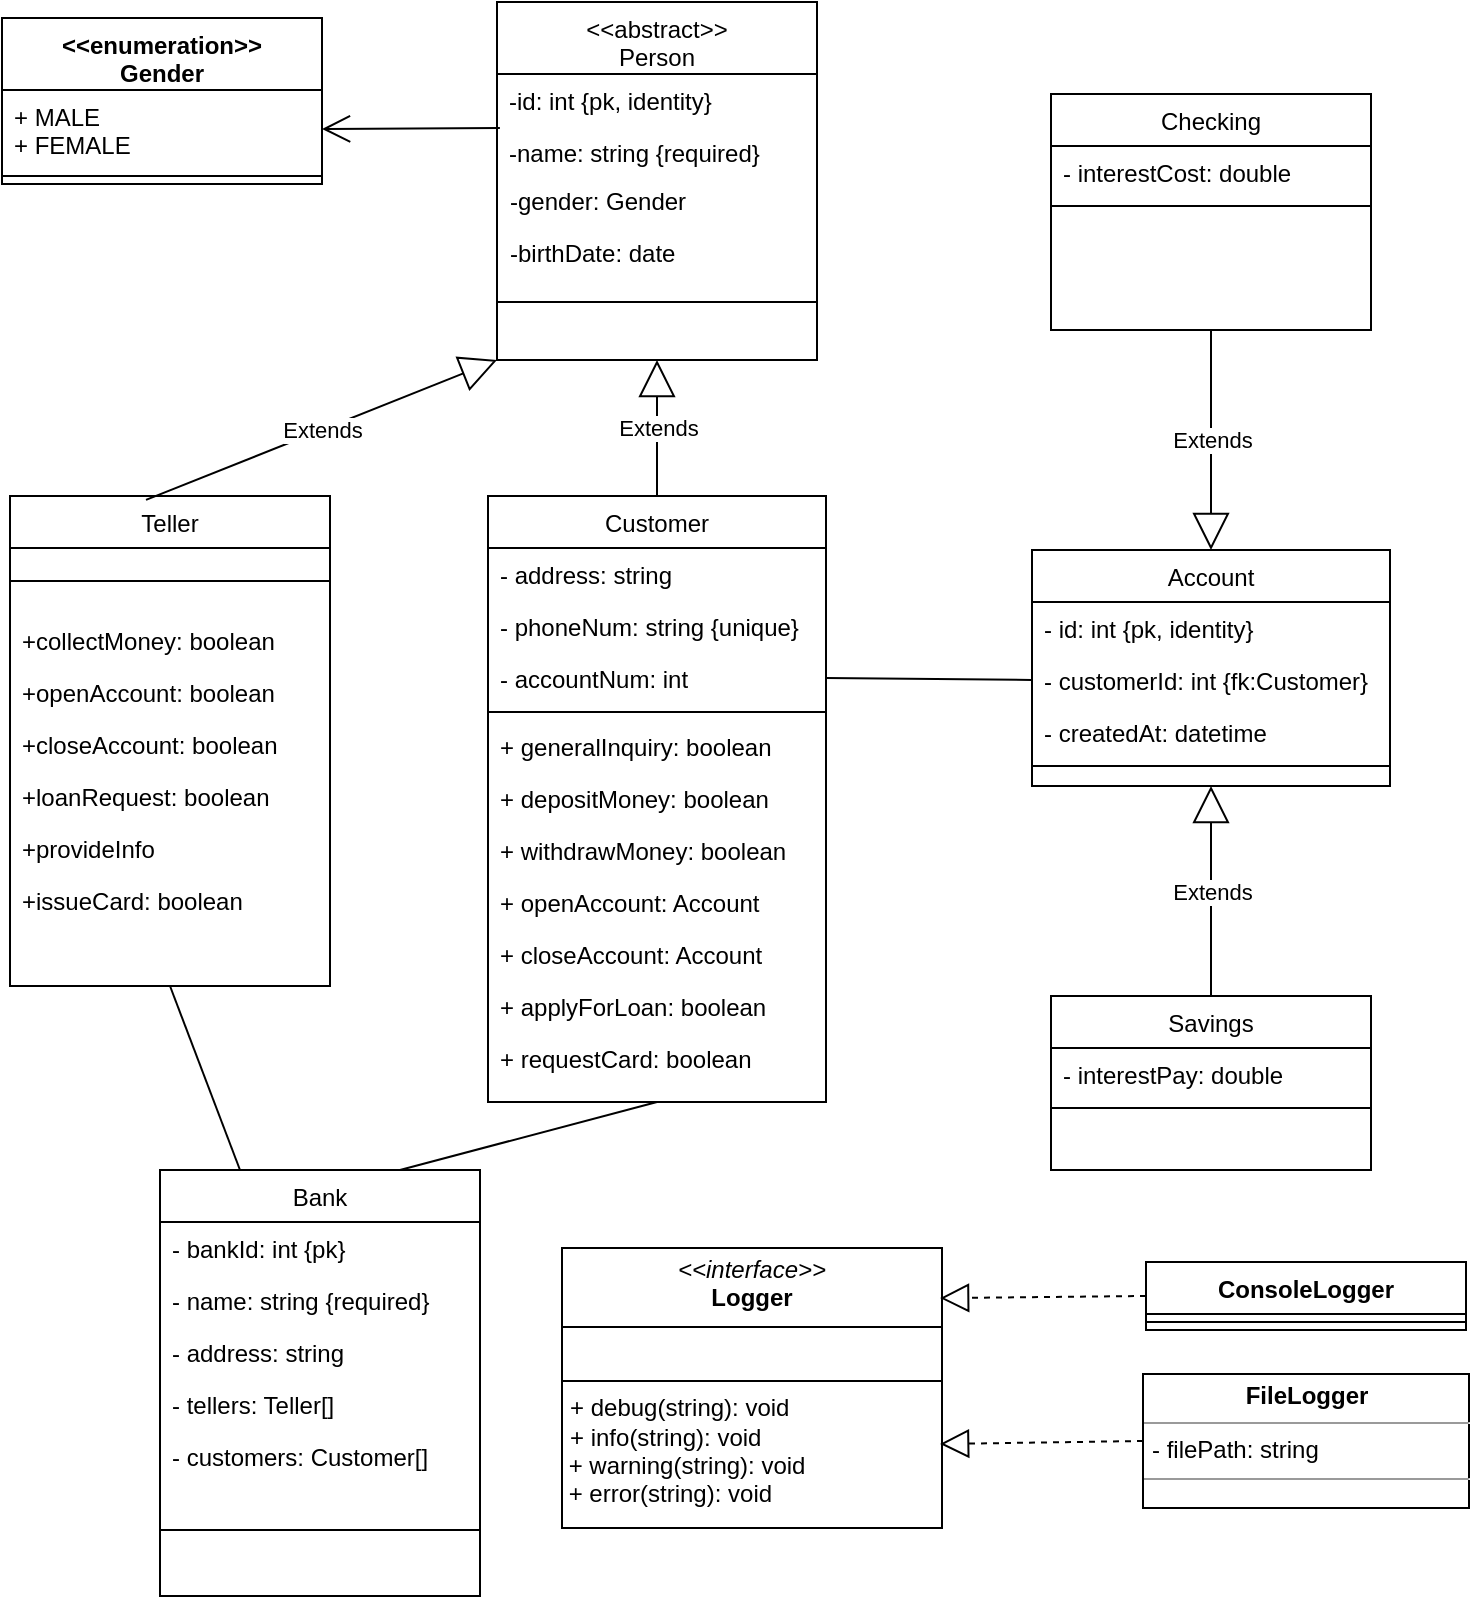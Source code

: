 <mxfile version="22.1.22" type="embed">
  <diagram id="C5RBs43oDa-KdzZeNtuy" name="Page-1">
    <mxGraphModel dx="896" dy="746" grid="0" gridSize="10" guides="1" tooltips="1" connect="1" arrows="1" fold="1" page="1" pageScale="1" pageWidth="827" pageHeight="1169" math="0" shadow="0">
      <root>
        <mxCell id="WIyWlLk6GJQsqaUBKTNV-0" />
        <mxCell id="WIyWlLk6GJQsqaUBKTNV-1" parent="WIyWlLk6GJQsqaUBKTNV-0" />
        <mxCell id="zkfFHV4jXpPFQw0GAbJ--0" value="Teller" style="swimlane;fontStyle=0;align=center;verticalAlign=top;childLayout=stackLayout;horizontal=1;startSize=26;horizontalStack=0;resizeParent=1;resizeLast=0;collapsible=1;marginBottom=0;rounded=0;shadow=0;strokeWidth=1;" parent="WIyWlLk6GJQsqaUBKTNV-1" vertex="1">
          <mxGeometry x="36" y="267" width="160" height="245" as="geometry">
            <mxRectangle x="230" y="140" width="160" height="26" as="alternateBounds" />
          </mxGeometry>
        </mxCell>
        <mxCell id="zkfFHV4jXpPFQw0GAbJ--4" value="" style="line;html=1;strokeWidth=1;align=left;verticalAlign=middle;spacingTop=-1;spacingLeft=3;spacingRight=3;rotatable=0;labelPosition=right;points=[];portConstraint=eastwest;" parent="zkfFHV4jXpPFQw0GAbJ--0" vertex="1">
          <mxGeometry y="26" width="160" height="33" as="geometry" />
        </mxCell>
        <mxCell id="zkfFHV4jXpPFQw0GAbJ--5" value="+collectMoney: boolean" style="text;align=left;verticalAlign=top;spacingLeft=4;spacingRight=4;overflow=hidden;rotatable=0;points=[[0,0.5],[1,0.5]];portConstraint=eastwest;" parent="zkfFHV4jXpPFQw0GAbJ--0" vertex="1">
          <mxGeometry y="59" width="160" height="26" as="geometry" />
        </mxCell>
        <mxCell id="2JxM8UlmAFkqMBroLjRq-3" value="+openAccount: boolean" style="text;align=left;verticalAlign=top;spacingLeft=4;spacingRight=4;overflow=hidden;rotatable=0;points=[[0,0.5],[1,0.5]];portConstraint=eastwest;" parent="zkfFHV4jXpPFQw0GAbJ--0" vertex="1">
          <mxGeometry y="85" width="160" height="26" as="geometry" />
        </mxCell>
        <mxCell id="2JxM8UlmAFkqMBroLjRq-4" value="+closeAccount: boolean" style="text;align=left;verticalAlign=top;spacingLeft=4;spacingRight=4;overflow=hidden;rotatable=0;points=[[0,0.5],[1,0.5]];portConstraint=eastwest;" parent="zkfFHV4jXpPFQw0GAbJ--0" vertex="1">
          <mxGeometry y="111" width="160" height="26" as="geometry" />
        </mxCell>
        <mxCell id="2JxM8UlmAFkqMBroLjRq-5" value="+loanRequest: boolean" style="text;align=left;verticalAlign=top;spacingLeft=4;spacingRight=4;overflow=hidden;rotatable=0;points=[[0,0.5],[1,0.5]];portConstraint=eastwest;" parent="zkfFHV4jXpPFQw0GAbJ--0" vertex="1">
          <mxGeometry y="137" width="160" height="26" as="geometry" />
        </mxCell>
        <mxCell id="2JxM8UlmAFkqMBroLjRq-6" value="+provideInfo" style="text;align=left;verticalAlign=top;spacingLeft=4;spacingRight=4;overflow=hidden;rotatable=0;points=[[0,0.5],[1,0.5]];portConstraint=eastwest;" parent="zkfFHV4jXpPFQw0GAbJ--0" vertex="1">
          <mxGeometry y="163" width="160" height="26" as="geometry" />
        </mxCell>
        <mxCell id="2JxM8UlmAFkqMBroLjRq-7" value="+issueCard: boolean" style="text;align=left;verticalAlign=top;spacingLeft=4;spacingRight=4;overflow=hidden;rotatable=0;points=[[0,0.5],[1,0.5]];portConstraint=eastwest;" parent="zkfFHV4jXpPFQw0GAbJ--0" vertex="1">
          <mxGeometry y="189" width="160" height="26" as="geometry" />
        </mxCell>
        <mxCell id="zkfFHV4jXpPFQw0GAbJ--17" value="Account" style="swimlane;fontStyle=0;align=center;verticalAlign=top;childLayout=stackLayout;horizontal=1;startSize=26;horizontalStack=0;resizeParent=1;resizeLast=0;collapsible=1;marginBottom=0;rounded=0;shadow=0;strokeWidth=1;" parent="WIyWlLk6GJQsqaUBKTNV-1" vertex="1">
          <mxGeometry x="547" y="294" width="179" height="118" as="geometry">
            <mxRectangle x="550" y="140" width="160" height="26" as="alternateBounds" />
          </mxGeometry>
        </mxCell>
        <mxCell id="zkfFHV4jXpPFQw0GAbJ--18" value="- id: int {pk, identity}" style="text;align=left;verticalAlign=top;spacingLeft=4;spacingRight=4;overflow=hidden;rotatable=0;points=[[0,0.5],[1,0.5]];portConstraint=eastwest;" parent="zkfFHV4jXpPFQw0GAbJ--17" vertex="1">
          <mxGeometry y="26" width="179" height="26" as="geometry" />
        </mxCell>
        <mxCell id="zkfFHV4jXpPFQw0GAbJ--19" value="- customerId: int {fk:Customer}" style="text;align=left;verticalAlign=top;spacingLeft=4;spacingRight=4;overflow=hidden;rotatable=0;points=[[0,0.5],[1,0.5]];portConstraint=eastwest;rounded=0;shadow=0;html=0;" parent="zkfFHV4jXpPFQw0GAbJ--17" vertex="1">
          <mxGeometry y="52" width="179" height="26" as="geometry" />
        </mxCell>
        <mxCell id="3" value="- createdAt: datetime" style="text;strokeColor=none;fillColor=none;align=left;verticalAlign=top;spacingLeft=4;spacingRight=4;overflow=hidden;rotatable=0;points=[[0,0.5],[1,0.5]];portConstraint=eastwest;whiteSpace=wrap;html=1;" vertex="1" parent="zkfFHV4jXpPFQw0GAbJ--17">
          <mxGeometry y="78" width="179" height="26" as="geometry" />
        </mxCell>
        <mxCell id="zkfFHV4jXpPFQw0GAbJ--23" value="" style="line;html=1;strokeWidth=1;align=left;verticalAlign=middle;spacingTop=-1;spacingLeft=3;spacingRight=3;rotatable=0;labelPosition=right;points=[];portConstraint=eastwest;" parent="zkfFHV4jXpPFQw0GAbJ--17" vertex="1">
          <mxGeometry y="104" width="179" height="8" as="geometry" />
        </mxCell>
        <mxCell id="2JxM8UlmAFkqMBroLjRq-9" value="&lt;&lt;abstract&gt;&gt;&#xa;Person" style="swimlane;fontStyle=0;align=center;verticalAlign=top;childLayout=stackLayout;horizontal=1;startSize=36;horizontalStack=0;resizeParent=1;resizeLast=0;collapsible=1;marginBottom=0;rounded=0;shadow=0;strokeWidth=1;" parent="WIyWlLk6GJQsqaUBKTNV-1" vertex="1">
          <mxGeometry x="279.5" y="20" width="160" height="179" as="geometry">
            <mxRectangle x="230" y="140" width="160" height="26" as="alternateBounds" />
          </mxGeometry>
        </mxCell>
        <mxCell id="2JxM8UlmAFkqMBroLjRq-10" value="-id: int {pk, identity}" style="text;align=left;verticalAlign=top;spacingLeft=4;spacingRight=4;overflow=hidden;rotatable=0;points=[[0,0.5],[1,0.5]];portConstraint=eastwest;" parent="2JxM8UlmAFkqMBroLjRq-9" vertex="1">
          <mxGeometry y="36" width="160" height="26" as="geometry" />
        </mxCell>
        <mxCell id="2JxM8UlmAFkqMBroLjRq-11" value="-name: string {required}" style="text;align=left;verticalAlign=top;spacingLeft=4;spacingRight=4;overflow=hidden;rotatable=0;points=[[0,0.5],[1,0.5]];portConstraint=eastwest;rounded=0;shadow=0;html=0;" parent="2JxM8UlmAFkqMBroLjRq-9" vertex="1">
          <mxGeometry y="62" width="160" height="24" as="geometry" />
        </mxCell>
        <mxCell id="hERFFzNCHQRFeF2-G3bh-4" value="-gender: Gender" style="text;strokeColor=none;fillColor=none;align=left;verticalAlign=top;spacingLeft=4;spacingRight=4;overflow=hidden;rotatable=0;points=[[0,0.5],[1,0.5]];portConstraint=eastwest;whiteSpace=wrap;html=1;" parent="2JxM8UlmAFkqMBroLjRq-9" vertex="1">
          <mxGeometry y="86" width="160" height="26" as="geometry" />
        </mxCell>
        <mxCell id="2" value="-birthDate: date" style="text;strokeColor=none;fillColor=none;align=left;verticalAlign=top;spacingLeft=4;spacingRight=4;overflow=hidden;rotatable=0;points=[[0,0.5],[1,0.5]];portConstraint=eastwest;whiteSpace=wrap;html=1;" parent="2JxM8UlmAFkqMBroLjRq-9" vertex="1">
          <mxGeometry y="112" width="160" height="26" as="geometry" />
        </mxCell>
        <mxCell id="2JxM8UlmAFkqMBroLjRq-12" value="" style="line;html=1;strokeWidth=1;align=left;verticalAlign=middle;spacingTop=-1;spacingLeft=3;spacingRight=3;rotatable=0;labelPosition=right;points=[];portConstraint=eastwest;" parent="2JxM8UlmAFkqMBroLjRq-9" vertex="1">
          <mxGeometry y="138" width="160" height="24" as="geometry" />
        </mxCell>
        <mxCell id="2JxM8UlmAFkqMBroLjRq-34" value="Customer" style="swimlane;fontStyle=0;align=center;verticalAlign=top;childLayout=stackLayout;horizontal=1;startSize=26;horizontalStack=0;resizeParent=1;resizeLast=0;collapsible=1;marginBottom=0;rounded=0;shadow=0;strokeWidth=1;" parent="WIyWlLk6GJQsqaUBKTNV-1" vertex="1">
          <mxGeometry x="275" y="267" width="169" height="303" as="geometry">
            <mxRectangle x="550" y="140" width="160" height="26" as="alternateBounds" />
          </mxGeometry>
        </mxCell>
        <mxCell id="2JxM8UlmAFkqMBroLjRq-35" value="- address: string" style="text;align=left;verticalAlign=top;spacingLeft=4;spacingRight=4;overflow=hidden;rotatable=0;points=[[0,0.5],[1,0.5]];portConstraint=eastwest;" parent="2JxM8UlmAFkqMBroLjRq-34" vertex="1">
          <mxGeometry y="26" width="169" height="26" as="geometry" />
        </mxCell>
        <mxCell id="2JxM8UlmAFkqMBroLjRq-36" value="- phoneNum: string {unique}" style="text;align=left;verticalAlign=top;spacingLeft=4;spacingRight=4;overflow=hidden;rotatable=0;points=[[0,0.5],[1,0.5]];portConstraint=eastwest;rounded=0;shadow=0;html=0;" parent="2JxM8UlmAFkqMBroLjRq-34" vertex="1">
          <mxGeometry y="52" width="169" height="26" as="geometry" />
        </mxCell>
        <mxCell id="2JxM8UlmAFkqMBroLjRq-37" value="- accountNum: int" style="text;align=left;verticalAlign=top;spacingLeft=4;spacingRight=4;overflow=hidden;rotatable=0;points=[[0,0.5],[1,0.5]];portConstraint=eastwest;rounded=0;shadow=0;html=0;" parent="2JxM8UlmAFkqMBroLjRq-34" vertex="1">
          <mxGeometry y="78" width="169" height="26" as="geometry" />
        </mxCell>
        <mxCell id="2JxM8UlmAFkqMBroLjRq-40" value="" style="line;html=1;strokeWidth=1;align=left;verticalAlign=middle;spacingTop=-1;spacingLeft=3;spacingRight=3;rotatable=0;labelPosition=right;points=[];portConstraint=eastwest;" parent="2JxM8UlmAFkqMBroLjRq-34" vertex="1">
          <mxGeometry y="104" width="169" height="8" as="geometry" />
        </mxCell>
        <mxCell id="2JxM8UlmAFkqMBroLjRq-41" value="+ generalInquiry: boolean" style="text;align=left;verticalAlign=top;spacingLeft=4;spacingRight=4;overflow=hidden;rotatable=0;points=[[0,0.5],[1,0.5]];portConstraint=eastwest;" parent="2JxM8UlmAFkqMBroLjRq-34" vertex="1">
          <mxGeometry y="112" width="169" height="26" as="geometry" />
        </mxCell>
        <mxCell id="2JxM8UlmAFkqMBroLjRq-42" value="+ depositMoney: boolean" style="text;align=left;verticalAlign=top;spacingLeft=4;spacingRight=4;overflow=hidden;rotatable=0;points=[[0,0.5],[1,0.5]];portConstraint=eastwest;" parent="2JxM8UlmAFkqMBroLjRq-34" vertex="1">
          <mxGeometry y="138" width="169" height="26" as="geometry" />
        </mxCell>
        <mxCell id="2JxM8UlmAFkqMBroLjRq-43" value="+ withdrawMoney: boolean" style="text;align=left;verticalAlign=top;spacingLeft=4;spacingRight=4;overflow=hidden;rotatable=0;points=[[0,0.5],[1,0.5]];portConstraint=eastwest;" parent="2JxM8UlmAFkqMBroLjRq-34" vertex="1">
          <mxGeometry y="164" width="169" height="26" as="geometry" />
        </mxCell>
        <mxCell id="2JxM8UlmAFkqMBroLjRq-44" value="+ openAccount: Account" style="text;align=left;verticalAlign=top;spacingLeft=4;spacingRight=4;overflow=hidden;rotatable=0;points=[[0,0.5],[1,0.5]];portConstraint=eastwest;" parent="2JxM8UlmAFkqMBroLjRq-34" vertex="1">
          <mxGeometry y="190" width="169" height="26" as="geometry" />
        </mxCell>
        <mxCell id="2JxM8UlmAFkqMBroLjRq-45" value="+ closeAccount: Account" style="text;align=left;verticalAlign=top;spacingLeft=4;spacingRight=4;overflow=hidden;rotatable=0;points=[[0,0.5],[1,0.5]];portConstraint=eastwest;" parent="2JxM8UlmAFkqMBroLjRq-34" vertex="1">
          <mxGeometry y="216" width="169" height="26" as="geometry" />
        </mxCell>
        <mxCell id="2JxM8UlmAFkqMBroLjRq-46" value="+ applyForLoan: boolean" style="text;align=left;verticalAlign=top;spacingLeft=4;spacingRight=4;overflow=hidden;rotatable=0;points=[[0,0.5],[1,0.5]];portConstraint=eastwest;" parent="2JxM8UlmAFkqMBroLjRq-34" vertex="1">
          <mxGeometry y="242" width="169" height="26" as="geometry" />
        </mxCell>
        <mxCell id="2JxM8UlmAFkqMBroLjRq-47" value="+ requestCard: boolean" style="text;align=left;verticalAlign=top;spacingLeft=4;spacingRight=4;overflow=hidden;rotatable=0;points=[[0,0.5],[1,0.5]];portConstraint=eastwest;" parent="2JxM8UlmAFkqMBroLjRq-34" vertex="1">
          <mxGeometry y="268" width="169" height="26" as="geometry" />
        </mxCell>
        <mxCell id="2JxM8UlmAFkqMBroLjRq-49" value="Extends" style="endArrow=block;endSize=16;endFill=0;html=1;exitX=0.425;exitY=0.008;exitDx=0;exitDy=0;exitPerimeter=0;entryX=0;entryY=1;entryDx=0;entryDy=0;" parent="WIyWlLk6GJQsqaUBKTNV-1" source="zkfFHV4jXpPFQw0GAbJ--0" target="2JxM8UlmAFkqMBroLjRq-9" edge="1">
          <mxGeometry width="160" relative="1" as="geometry">
            <mxPoint x="54" y="208" as="sourcePoint" />
            <mxPoint x="260" y="163" as="targetPoint" />
          </mxGeometry>
        </mxCell>
        <mxCell id="2JxM8UlmAFkqMBroLjRq-50" value="Extends" style="endArrow=block;endSize=16;endFill=0;html=1;exitX=0.5;exitY=0;exitDx=0;exitDy=0;entryX=0.5;entryY=1;entryDx=0;entryDy=0;" parent="WIyWlLk6GJQsqaUBKTNV-1" source="2JxM8UlmAFkqMBroLjRq-34" target="2JxM8UlmAFkqMBroLjRq-9" edge="1">
          <mxGeometry width="160" relative="1" as="geometry">
            <mxPoint x="310" y="198" as="sourcePoint" />
            <mxPoint x="326" y="155" as="targetPoint" />
          </mxGeometry>
        </mxCell>
        <mxCell id="2JxM8UlmAFkqMBroLjRq-51" value="Checking" style="swimlane;fontStyle=0;align=center;verticalAlign=top;childLayout=stackLayout;horizontal=1;startSize=26;horizontalStack=0;resizeParent=1;resizeLast=0;collapsible=1;marginBottom=0;rounded=0;shadow=0;strokeWidth=1;" parent="WIyWlLk6GJQsqaUBKTNV-1" vertex="1">
          <mxGeometry x="556.5" y="66" width="160" height="118" as="geometry">
            <mxRectangle x="550" y="140" width="160" height="26" as="alternateBounds" />
          </mxGeometry>
        </mxCell>
        <mxCell id="2JxM8UlmAFkqMBroLjRq-52" value="- interestCost: double" style="text;align=left;verticalAlign=top;spacingLeft=4;spacingRight=4;overflow=hidden;rotatable=0;points=[[0,0.5],[1,0.5]];portConstraint=eastwest;" parent="2JxM8UlmAFkqMBroLjRq-51" vertex="1">
          <mxGeometry y="26" width="160" height="26" as="geometry" />
        </mxCell>
        <mxCell id="2JxM8UlmAFkqMBroLjRq-54" value="" style="line;html=1;strokeWidth=1;align=left;verticalAlign=middle;spacingTop=-1;spacingLeft=3;spacingRight=3;rotatable=0;labelPosition=right;points=[];portConstraint=eastwest;" parent="2JxM8UlmAFkqMBroLjRq-51" vertex="1">
          <mxGeometry y="52" width="160" height="8" as="geometry" />
        </mxCell>
        <mxCell id="2JxM8UlmAFkqMBroLjRq-55" value="Savings" style="swimlane;fontStyle=0;align=center;verticalAlign=top;childLayout=stackLayout;horizontal=1;startSize=26;horizontalStack=0;resizeParent=1;resizeLast=0;collapsible=1;marginBottom=0;rounded=0;shadow=0;strokeWidth=1;" parent="WIyWlLk6GJQsqaUBKTNV-1" vertex="1">
          <mxGeometry x="556.5" y="517" width="160" height="87" as="geometry">
            <mxRectangle x="550" y="140" width="160" height="26" as="alternateBounds" />
          </mxGeometry>
        </mxCell>
        <mxCell id="2JxM8UlmAFkqMBroLjRq-56" value="- interestPay: double" style="text;align=left;verticalAlign=top;spacingLeft=4;spacingRight=4;overflow=hidden;rotatable=0;points=[[0,0.5],[1,0.5]];portConstraint=eastwest;" parent="2JxM8UlmAFkqMBroLjRq-55" vertex="1">
          <mxGeometry y="26" width="160" height="26" as="geometry" />
        </mxCell>
        <mxCell id="2JxM8UlmAFkqMBroLjRq-58" value="" style="line;html=1;strokeWidth=1;align=left;verticalAlign=middle;spacingTop=-1;spacingLeft=3;spacingRight=3;rotatable=0;labelPosition=right;points=[];portConstraint=eastwest;" parent="2JxM8UlmAFkqMBroLjRq-55" vertex="1">
          <mxGeometry y="52" width="160" height="8" as="geometry" />
        </mxCell>
        <mxCell id="2JxM8UlmAFkqMBroLjRq-59" value="Extends" style="endArrow=block;endSize=16;endFill=0;html=1;exitX=0.5;exitY=0;exitDx=0;exitDy=0;entryX=0.5;entryY=1;entryDx=0;entryDy=0;" parent="WIyWlLk6GJQsqaUBKTNV-1" source="2JxM8UlmAFkqMBroLjRq-55" target="zkfFHV4jXpPFQw0GAbJ--17" edge="1">
          <mxGeometry width="160" relative="1" as="geometry">
            <mxPoint x="794" y="509" as="sourcePoint" />
            <mxPoint x="704" y="410" as="targetPoint" />
          </mxGeometry>
        </mxCell>
        <mxCell id="2JxM8UlmAFkqMBroLjRq-60" value="Extends" style="endArrow=block;endSize=16;endFill=0;html=1;exitX=0.5;exitY=1;exitDx=0;exitDy=0;" parent="WIyWlLk6GJQsqaUBKTNV-1" source="2JxM8UlmAFkqMBroLjRq-51" target="zkfFHV4jXpPFQw0GAbJ--17" edge="1">
          <mxGeometry width="160" relative="1" as="geometry">
            <mxPoint x="831" y="294" as="sourcePoint" />
            <mxPoint x="681" y="267" as="targetPoint" />
          </mxGeometry>
        </mxCell>
        <mxCell id="2JxM8UlmAFkqMBroLjRq-61" value="" style="endArrow=none;html=1;entryX=0;entryY=0.5;entryDx=0;entryDy=0;exitX=1;exitY=0.5;exitDx=0;exitDy=0;" parent="WIyWlLk6GJQsqaUBKTNV-1" source="2JxM8UlmAFkqMBroLjRq-37" target="zkfFHV4jXpPFQw0GAbJ--19" edge="1">
          <mxGeometry width="50" height="50" relative="1" as="geometry">
            <mxPoint x="520" y="634" as="sourcePoint" />
            <mxPoint x="570" y="584" as="targetPoint" />
          </mxGeometry>
        </mxCell>
        <mxCell id="2JxM8UlmAFkqMBroLjRq-62" value="Bank" style="swimlane;fontStyle=0;align=center;verticalAlign=top;childLayout=stackLayout;horizontal=1;startSize=26;horizontalStack=0;resizeParent=1;resizeLast=0;collapsible=1;marginBottom=0;rounded=0;shadow=0;strokeWidth=1;" parent="WIyWlLk6GJQsqaUBKTNV-1" vertex="1">
          <mxGeometry x="111" y="604" width="160" height="213" as="geometry">
            <mxRectangle x="550" y="140" width="160" height="26" as="alternateBounds" />
          </mxGeometry>
        </mxCell>
        <mxCell id="2JxM8UlmAFkqMBroLjRq-63" value="- bankId: int {pk}" style="text;align=left;verticalAlign=top;spacingLeft=4;spacingRight=4;overflow=hidden;rotatable=0;points=[[0,0.5],[1,0.5]];portConstraint=eastwest;" parent="2JxM8UlmAFkqMBroLjRq-62" vertex="1">
          <mxGeometry y="26" width="160" height="26" as="geometry" />
        </mxCell>
        <mxCell id="2JxM8UlmAFkqMBroLjRq-64" value="- name: string {required}" style="text;align=left;verticalAlign=top;spacingLeft=4;spacingRight=4;overflow=hidden;rotatable=0;points=[[0,0.5],[1,0.5]];portConstraint=eastwest;rounded=0;shadow=0;html=0;" parent="2JxM8UlmAFkqMBroLjRq-62" vertex="1">
          <mxGeometry y="52" width="160" height="26" as="geometry" />
        </mxCell>
        <mxCell id="2JxM8UlmAFkqMBroLjRq-65" value="- address: string" style="text;align=left;verticalAlign=top;spacingLeft=4;spacingRight=4;overflow=hidden;rotatable=0;points=[[0,0.5],[1,0.5]];portConstraint=eastwest;rounded=0;shadow=0;html=0;" parent="2JxM8UlmAFkqMBroLjRq-62" vertex="1">
          <mxGeometry y="78" width="160" height="26" as="geometry" />
        </mxCell>
        <mxCell id="2JxM8UlmAFkqMBroLjRq-74" value="- tellers: Teller[]" style="text;align=left;verticalAlign=top;spacingLeft=4;spacingRight=4;overflow=hidden;rotatable=0;points=[[0,0.5],[1,0.5]];portConstraint=eastwest;rounded=0;shadow=0;html=0;" parent="2JxM8UlmAFkqMBroLjRq-62" vertex="1">
          <mxGeometry y="104" width="160" height="26" as="geometry" />
        </mxCell>
        <mxCell id="2JxM8UlmAFkqMBroLjRq-75" value="- customers: Customer[]" style="text;align=left;verticalAlign=top;spacingLeft=4;spacingRight=4;overflow=hidden;rotatable=0;points=[[0,0.5],[1,0.5]];portConstraint=eastwest;rounded=0;shadow=0;html=0;" parent="2JxM8UlmAFkqMBroLjRq-62" vertex="1">
          <mxGeometry y="130" width="160" height="26" as="geometry" />
        </mxCell>
        <mxCell id="2JxM8UlmAFkqMBroLjRq-66" value="" style="line;html=1;strokeWidth=1;align=left;verticalAlign=middle;spacingTop=-1;spacingLeft=3;spacingRight=3;rotatable=0;labelPosition=right;points=[];portConstraint=eastwest;" parent="2JxM8UlmAFkqMBroLjRq-62" vertex="1">
          <mxGeometry y="156" width="160" height="48" as="geometry" />
        </mxCell>
        <mxCell id="2JxM8UlmAFkqMBroLjRq-76" value="" style="endArrow=none;html=1;entryX=0.25;entryY=0;entryDx=0;entryDy=0;exitX=0.5;exitY=1;exitDx=0;exitDy=0;" parent="WIyWlLk6GJQsqaUBKTNV-1" source="zkfFHV4jXpPFQw0GAbJ--0" target="2JxM8UlmAFkqMBroLjRq-62" edge="1">
          <mxGeometry width="50" height="50" relative="1" as="geometry">
            <mxPoint x="84" y="553" as="sourcePoint" />
            <mxPoint x="192" y="554" as="targetPoint" />
          </mxGeometry>
        </mxCell>
        <mxCell id="2JxM8UlmAFkqMBroLjRq-77" value="" style="endArrow=none;html=1;entryX=0.75;entryY=0;entryDx=0;entryDy=0;exitX=0.5;exitY=1;exitDx=0;exitDy=0;" parent="WIyWlLk6GJQsqaUBKTNV-1" source="2JxM8UlmAFkqMBroLjRq-34" target="2JxM8UlmAFkqMBroLjRq-62" edge="1">
          <mxGeometry width="50" height="50" relative="1" as="geometry">
            <mxPoint x="126" y="522" as="sourcePoint" />
            <mxPoint x="121" y="614" as="targetPoint" />
          </mxGeometry>
        </mxCell>
        <mxCell id="hERFFzNCHQRFeF2-G3bh-0" value="&amp;lt;&amp;lt;enumeration&amp;gt;&amp;gt;&lt;div&gt;Gender&lt;/div&gt;" style="swimlane;fontStyle=1;align=center;verticalAlign=top;childLayout=stackLayout;horizontal=1;startSize=36;horizontalStack=0;resizeParent=1;resizeParentMax=0;resizeLast=0;collapsible=1;marginBottom=0;whiteSpace=wrap;html=1;" parent="WIyWlLk6GJQsqaUBKTNV-1" vertex="1">
          <mxGeometry x="32" y="28" width="160" height="83" as="geometry" />
        </mxCell>
        <mxCell id="hERFFzNCHQRFeF2-G3bh-1" value="+ MALE&lt;div&gt;+ FEMALE&lt;/div&gt;" style="text;strokeColor=none;fillColor=none;align=left;verticalAlign=top;spacingLeft=4;spacingRight=4;overflow=hidden;rotatable=0;points=[[0,0.5],[1,0.5]];portConstraint=eastwest;whiteSpace=wrap;html=1;" parent="hERFFzNCHQRFeF2-G3bh-0" vertex="1">
          <mxGeometry y="36" width="160" height="39" as="geometry" />
        </mxCell>
        <mxCell id="hERFFzNCHQRFeF2-G3bh-2" value="" style="line;strokeWidth=1;fillColor=none;align=left;verticalAlign=middle;spacingTop=-1;spacingLeft=3;spacingRight=3;rotatable=0;labelPosition=right;points=[];portConstraint=eastwest;strokeColor=inherit;" parent="hERFFzNCHQRFeF2-G3bh-0" vertex="1">
          <mxGeometry y="75" width="160" height="8" as="geometry" />
        </mxCell>
        <mxCell id="hERFFzNCHQRFeF2-G3bh-6" value="" style="endArrow=open;endFill=1;endSize=12;html=1;rounded=0;entryX=1;entryY=0.5;entryDx=0;entryDy=0;exitX=0.009;exitY=1.038;exitDx=0;exitDy=0;exitPerimeter=0;" parent="WIyWlLk6GJQsqaUBKTNV-1" source="2JxM8UlmAFkqMBroLjRq-10" target="hERFFzNCHQRFeF2-G3bh-1" edge="1">
          <mxGeometry width="160" relative="1" as="geometry">
            <mxPoint x="24" y="169" as="sourcePoint" />
            <mxPoint x="184" y="169" as="targetPoint" />
          </mxGeometry>
        </mxCell>
        <mxCell id="hERFFzNCHQRFeF2-G3bh-7" value="&lt;p style=&quot;margin:0px;margin-top:4px;text-align:center;&quot;&gt;&lt;i&gt;&amp;lt;&amp;lt;interface&amp;gt;&amp;gt;&lt;/i&gt;&lt;br&gt;&lt;b&gt;Logger&lt;/b&gt;&lt;/p&gt;&lt;hr size=&quot;1&quot; style=&quot;border-style:solid;&quot;&gt;&lt;p style=&quot;margin:0px;margin-left:4px;&quot;&gt;&lt;br&gt;&lt;/p&gt;&lt;hr size=&quot;1&quot; style=&quot;border-style:solid;&quot;&gt;&lt;p style=&quot;margin:0px;margin-left:4px;&quot;&gt;+ debug(string): void&lt;br&gt;+ info(string): void&lt;/p&gt;&amp;nbsp;+ warning(string): void&lt;br&gt;&amp;nbsp;+ error(string): void" style="verticalAlign=top;align=left;overflow=fill;html=1;whiteSpace=wrap;" parent="WIyWlLk6GJQsqaUBKTNV-1" vertex="1">
          <mxGeometry x="312" y="643" width="190" height="140" as="geometry" />
        </mxCell>
        <mxCell id="cBqTgom66K0gsBAUJd20-0" value="ConsoleLogger" style="swimlane;fontStyle=1;align=center;verticalAlign=top;childLayout=stackLayout;horizontal=1;startSize=26;horizontalStack=0;resizeParent=1;resizeParentMax=0;resizeLast=0;collapsible=1;marginBottom=0;whiteSpace=wrap;html=1;" parent="WIyWlLk6GJQsqaUBKTNV-1" vertex="1">
          <mxGeometry x="604" y="650" width="160" height="34" as="geometry" />
        </mxCell>
        <mxCell id="cBqTgom66K0gsBAUJd20-2" value="" style="line;strokeWidth=1;fillColor=none;align=left;verticalAlign=middle;spacingTop=-1;spacingLeft=3;spacingRight=3;rotatable=0;labelPosition=right;points=[];portConstraint=eastwest;strokeColor=inherit;" parent="cBqTgom66K0gsBAUJd20-0" vertex="1">
          <mxGeometry y="26" width="160" height="8" as="geometry" />
        </mxCell>
        <mxCell id="cBqTgom66K0gsBAUJd20-4" value="" style="endArrow=block;dashed=1;endFill=0;endSize=12;html=1;rounded=0;exitX=0;exitY=0.5;exitDx=0;exitDy=0;entryX=0.995;entryY=0.179;entryDx=0;entryDy=0;entryPerimeter=0;" parent="WIyWlLk6GJQsqaUBKTNV-1" source="cBqTgom66K0gsBAUJd20-0" target="hERFFzNCHQRFeF2-G3bh-7" edge="1">
          <mxGeometry width="160" relative="1" as="geometry">
            <mxPoint x="585" y="720" as="sourcePoint" />
            <mxPoint x="486.05" y="720" as="targetPoint" />
          </mxGeometry>
        </mxCell>
        <mxCell id="0" value="&lt;p style=&quot;margin:0px;margin-top:4px;text-align:center;&quot;&gt;&lt;b&gt;FileLogger&lt;/b&gt;&lt;/p&gt;&lt;hr size=&quot;1&quot;&gt;&lt;p style=&quot;margin:0px;margin-left:4px;&quot;&gt;- filePath: string&lt;/p&gt;&lt;hr size=&quot;1&quot;&gt;&lt;p style=&quot;margin:0px;margin-left:4px;&quot;&gt;&lt;br&gt;&lt;/p&gt;" style="verticalAlign=top;align=left;overflow=fill;fontSize=12;fontFamily=Helvetica;html=1;" parent="WIyWlLk6GJQsqaUBKTNV-1" vertex="1">
          <mxGeometry x="602.5" y="706" width="163" height="67" as="geometry" />
        </mxCell>
        <mxCell id="1" value="" style="endArrow=block;dashed=1;endFill=0;endSize=12;html=1;exitX=0;exitY=0.5;exitDx=0;exitDy=0;entryX=0.995;entryY=0.7;entryDx=0;entryDy=0;entryPerimeter=0;" parent="WIyWlLk6GJQsqaUBKTNV-1" source="0" target="hERFFzNCHQRFeF2-G3bh-7" edge="1">
          <mxGeometry width="160" relative="1" as="geometry">
            <mxPoint x="515" y="859" as="sourcePoint" />
            <mxPoint x="499" y="744" as="targetPoint" />
          </mxGeometry>
        </mxCell>
      </root>
    </mxGraphModel>
  </diagram>
</mxfile>
